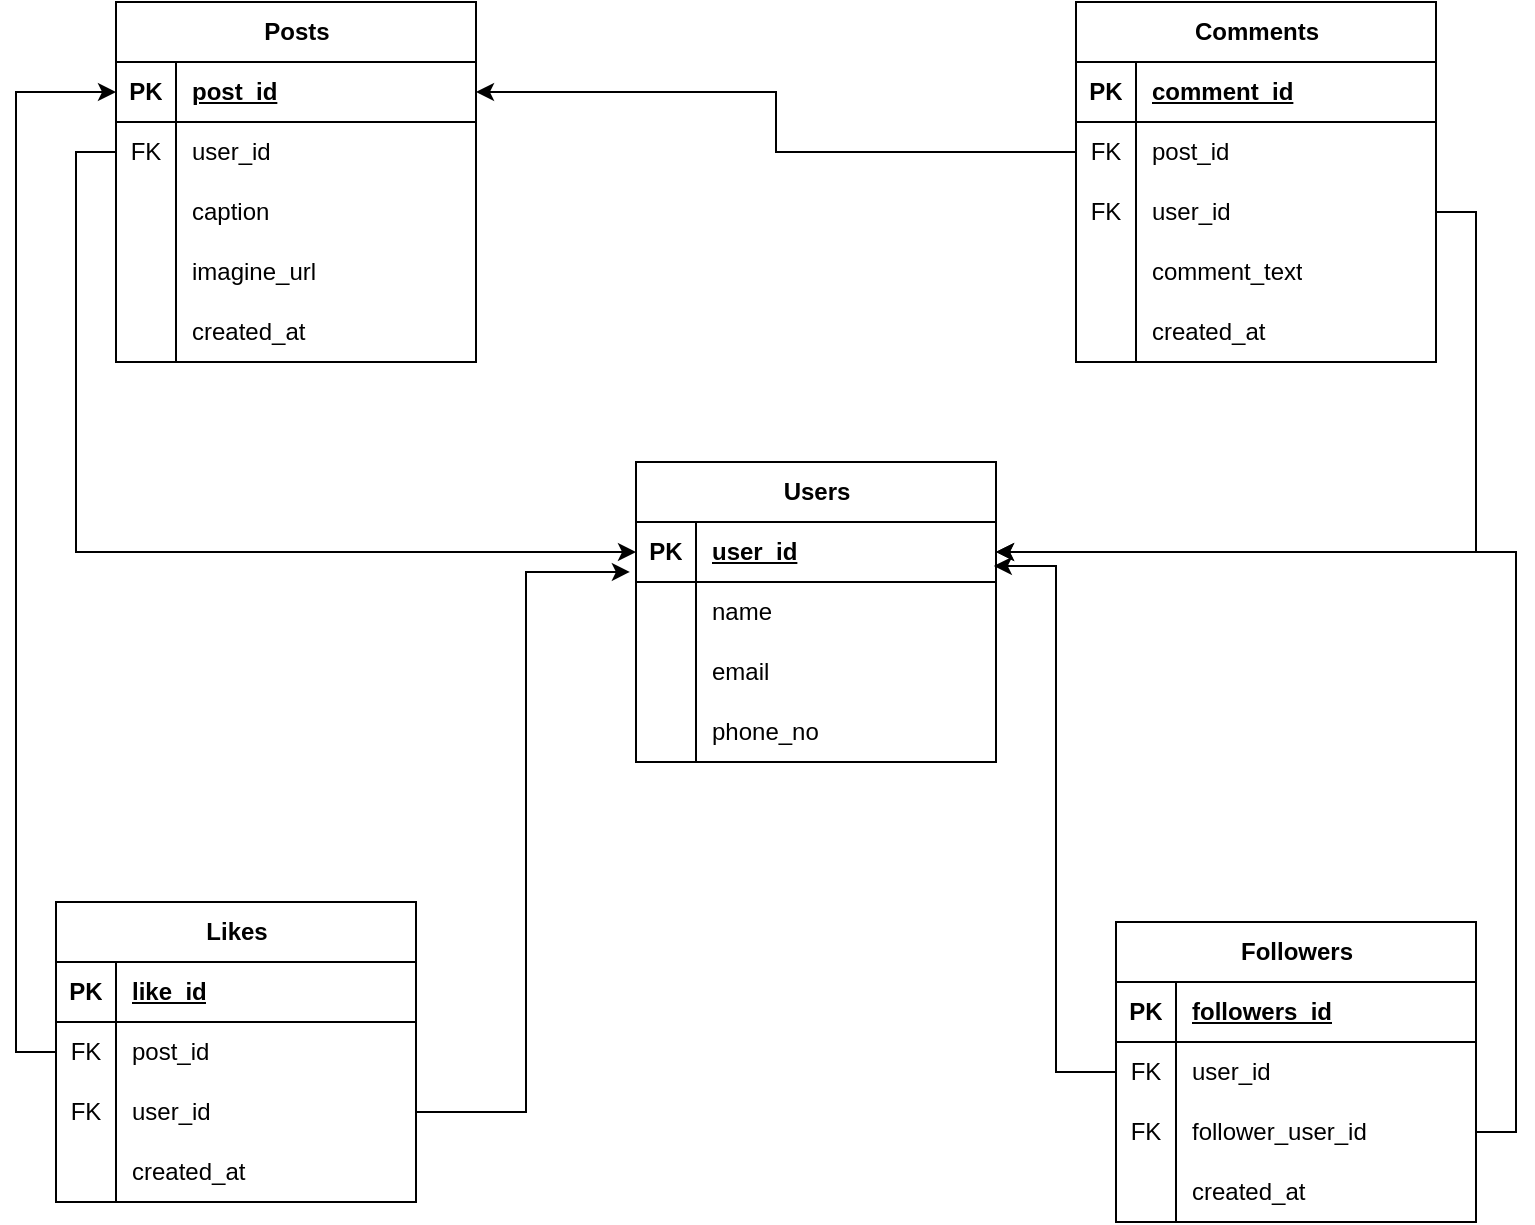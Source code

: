 <mxfile version="22.1.3" type="google">
  <diagram name="Page-1" id="LvxyWCkZR1qZwTeXlQBC">
    <mxGraphModel grid="1" page="1" gridSize="10" guides="1" tooltips="1" connect="1" arrows="1" fold="1" pageScale="1" pageWidth="827" pageHeight="1169" background="none" math="0" shadow="0">
      <root>
        <mxCell id="0" />
        <mxCell id="1" parent="0" />
        <mxCell id="7hJOY-DlqFSjahFMqB9q-1" value="Users" style="shape=table;startSize=30;container=1;collapsible=1;childLayout=tableLayout;fixedRows=1;rowLines=0;fontStyle=1;align=center;resizeLast=1;html=1;" vertex="1" parent="1">
          <mxGeometry x="340" y="290" width="180" height="150" as="geometry" />
        </mxCell>
        <mxCell id="7hJOY-DlqFSjahFMqB9q-2" value="" style="shape=tableRow;horizontal=0;startSize=0;swimlaneHead=0;swimlaneBody=0;fillColor=none;collapsible=0;dropTarget=0;points=[[0,0.5],[1,0.5]];portConstraint=eastwest;top=0;left=0;right=0;bottom=1;" vertex="1" parent="7hJOY-DlqFSjahFMqB9q-1">
          <mxGeometry y="30" width="180" height="30" as="geometry" />
        </mxCell>
        <mxCell id="7hJOY-DlqFSjahFMqB9q-3" value="PK" style="shape=partialRectangle;connectable=0;fillColor=none;top=0;left=0;bottom=0;right=0;fontStyle=1;overflow=hidden;whiteSpace=wrap;html=1;" vertex="1" parent="7hJOY-DlqFSjahFMqB9q-2">
          <mxGeometry width="30" height="30" as="geometry">
            <mxRectangle width="30" height="30" as="alternateBounds" />
          </mxGeometry>
        </mxCell>
        <mxCell id="7hJOY-DlqFSjahFMqB9q-4" value="user_id" style="shape=partialRectangle;connectable=0;fillColor=none;top=0;left=0;bottom=0;right=0;align=left;spacingLeft=6;fontStyle=5;overflow=hidden;whiteSpace=wrap;html=1;" vertex="1" parent="7hJOY-DlqFSjahFMqB9q-2">
          <mxGeometry x="30" width="150" height="30" as="geometry">
            <mxRectangle width="150" height="30" as="alternateBounds" />
          </mxGeometry>
        </mxCell>
        <mxCell id="7hJOY-DlqFSjahFMqB9q-5" value="" style="shape=tableRow;horizontal=0;startSize=0;swimlaneHead=0;swimlaneBody=0;fillColor=none;collapsible=0;dropTarget=0;points=[[0,0.5],[1,0.5]];portConstraint=eastwest;top=0;left=0;right=0;bottom=0;" vertex="1" parent="7hJOY-DlqFSjahFMqB9q-1">
          <mxGeometry y="60" width="180" height="30" as="geometry" />
        </mxCell>
        <mxCell id="7hJOY-DlqFSjahFMqB9q-6" value="" style="shape=partialRectangle;connectable=0;fillColor=none;top=0;left=0;bottom=0;right=0;editable=1;overflow=hidden;whiteSpace=wrap;html=1;" vertex="1" parent="7hJOY-DlqFSjahFMqB9q-5">
          <mxGeometry width="30" height="30" as="geometry">
            <mxRectangle width="30" height="30" as="alternateBounds" />
          </mxGeometry>
        </mxCell>
        <mxCell id="7hJOY-DlqFSjahFMqB9q-7" value="name" style="shape=partialRectangle;connectable=0;fillColor=none;top=0;left=0;bottom=0;right=0;align=left;spacingLeft=6;overflow=hidden;whiteSpace=wrap;html=1;" vertex="1" parent="7hJOY-DlqFSjahFMqB9q-5">
          <mxGeometry x="30" width="150" height="30" as="geometry">
            <mxRectangle width="150" height="30" as="alternateBounds" />
          </mxGeometry>
        </mxCell>
        <mxCell id="7hJOY-DlqFSjahFMqB9q-8" value="" style="shape=tableRow;horizontal=0;startSize=0;swimlaneHead=0;swimlaneBody=0;fillColor=none;collapsible=0;dropTarget=0;points=[[0,0.5],[1,0.5]];portConstraint=eastwest;top=0;left=0;right=0;bottom=0;" vertex="1" parent="7hJOY-DlqFSjahFMqB9q-1">
          <mxGeometry y="90" width="180" height="30" as="geometry" />
        </mxCell>
        <mxCell id="7hJOY-DlqFSjahFMqB9q-9" value="" style="shape=partialRectangle;connectable=0;fillColor=none;top=0;left=0;bottom=0;right=0;editable=1;overflow=hidden;whiteSpace=wrap;html=1;" vertex="1" parent="7hJOY-DlqFSjahFMqB9q-8">
          <mxGeometry width="30" height="30" as="geometry">
            <mxRectangle width="30" height="30" as="alternateBounds" />
          </mxGeometry>
        </mxCell>
        <mxCell id="7hJOY-DlqFSjahFMqB9q-10" value="email" style="shape=partialRectangle;connectable=0;fillColor=none;top=0;left=0;bottom=0;right=0;align=left;spacingLeft=6;overflow=hidden;whiteSpace=wrap;html=1;" vertex="1" parent="7hJOY-DlqFSjahFMqB9q-8">
          <mxGeometry x="30" width="150" height="30" as="geometry">
            <mxRectangle width="150" height="30" as="alternateBounds" />
          </mxGeometry>
        </mxCell>
        <mxCell id="7hJOY-DlqFSjahFMqB9q-11" value="" style="shape=tableRow;horizontal=0;startSize=0;swimlaneHead=0;swimlaneBody=0;fillColor=none;collapsible=0;dropTarget=0;points=[[0,0.5],[1,0.5]];portConstraint=eastwest;top=0;left=0;right=0;bottom=0;" vertex="1" parent="7hJOY-DlqFSjahFMqB9q-1">
          <mxGeometry y="120" width="180" height="30" as="geometry" />
        </mxCell>
        <mxCell id="7hJOY-DlqFSjahFMqB9q-12" value="" style="shape=partialRectangle;connectable=0;fillColor=none;top=0;left=0;bottom=0;right=0;editable=1;overflow=hidden;whiteSpace=wrap;html=1;" vertex="1" parent="7hJOY-DlqFSjahFMqB9q-11">
          <mxGeometry width="30" height="30" as="geometry">
            <mxRectangle width="30" height="30" as="alternateBounds" />
          </mxGeometry>
        </mxCell>
        <mxCell id="7hJOY-DlqFSjahFMqB9q-13" value="phone_no" style="shape=partialRectangle;connectable=0;fillColor=none;top=0;left=0;bottom=0;right=0;align=left;spacingLeft=6;overflow=hidden;whiteSpace=wrap;html=1;" vertex="1" parent="7hJOY-DlqFSjahFMqB9q-11">
          <mxGeometry x="30" width="150" height="30" as="geometry">
            <mxRectangle width="150" height="30" as="alternateBounds" />
          </mxGeometry>
        </mxCell>
        <mxCell id="7hJOY-DlqFSjahFMqB9q-27" value="Comments" style="shape=table;startSize=30;container=1;collapsible=1;childLayout=tableLayout;fixedRows=1;rowLines=0;fontStyle=1;align=center;resizeLast=1;html=1;" vertex="1" parent="1">
          <mxGeometry x="560" y="60" width="180" height="180" as="geometry" />
        </mxCell>
        <mxCell id="7hJOY-DlqFSjahFMqB9q-28" value="" style="shape=tableRow;horizontal=0;startSize=0;swimlaneHead=0;swimlaneBody=0;fillColor=none;collapsible=0;dropTarget=0;points=[[0,0.5],[1,0.5]];portConstraint=eastwest;top=0;left=0;right=0;bottom=1;" vertex="1" parent="7hJOY-DlqFSjahFMqB9q-27">
          <mxGeometry y="30" width="180" height="30" as="geometry" />
        </mxCell>
        <mxCell id="7hJOY-DlqFSjahFMqB9q-29" value="PK" style="shape=partialRectangle;connectable=0;fillColor=none;top=0;left=0;bottom=0;right=0;fontStyle=1;overflow=hidden;whiteSpace=wrap;html=1;" vertex="1" parent="7hJOY-DlqFSjahFMqB9q-28">
          <mxGeometry width="30" height="30" as="geometry">
            <mxRectangle width="30" height="30" as="alternateBounds" />
          </mxGeometry>
        </mxCell>
        <mxCell id="7hJOY-DlqFSjahFMqB9q-30" value="comment_id" style="shape=partialRectangle;connectable=0;fillColor=none;top=0;left=0;bottom=0;right=0;align=left;spacingLeft=6;fontStyle=5;overflow=hidden;whiteSpace=wrap;html=1;" vertex="1" parent="7hJOY-DlqFSjahFMqB9q-28">
          <mxGeometry x="30" width="150" height="30" as="geometry">
            <mxRectangle width="150" height="30" as="alternateBounds" />
          </mxGeometry>
        </mxCell>
        <mxCell id="7hJOY-DlqFSjahFMqB9q-31" value="" style="shape=tableRow;horizontal=0;startSize=0;swimlaneHead=0;swimlaneBody=0;fillColor=none;collapsible=0;dropTarget=0;points=[[0,0.5],[1,0.5]];portConstraint=eastwest;top=0;left=0;right=0;bottom=0;" vertex="1" parent="7hJOY-DlqFSjahFMqB9q-27">
          <mxGeometry y="60" width="180" height="30" as="geometry" />
        </mxCell>
        <mxCell id="7hJOY-DlqFSjahFMqB9q-32" value="FK" style="shape=partialRectangle;connectable=0;fillColor=none;top=0;left=0;bottom=0;right=0;editable=1;overflow=hidden;whiteSpace=wrap;html=1;" vertex="1" parent="7hJOY-DlqFSjahFMqB9q-31">
          <mxGeometry width="30" height="30" as="geometry">
            <mxRectangle width="30" height="30" as="alternateBounds" />
          </mxGeometry>
        </mxCell>
        <mxCell id="7hJOY-DlqFSjahFMqB9q-33" value="post_id" style="shape=partialRectangle;connectable=0;fillColor=none;top=0;left=0;bottom=0;right=0;align=left;spacingLeft=6;overflow=hidden;whiteSpace=wrap;html=1;" vertex="1" parent="7hJOY-DlqFSjahFMqB9q-31">
          <mxGeometry x="30" width="150" height="30" as="geometry">
            <mxRectangle width="150" height="30" as="alternateBounds" />
          </mxGeometry>
        </mxCell>
        <mxCell id="7hJOY-DlqFSjahFMqB9q-34" value="" style="shape=tableRow;horizontal=0;startSize=0;swimlaneHead=0;swimlaneBody=0;fillColor=none;collapsible=0;dropTarget=0;points=[[0,0.5],[1,0.5]];portConstraint=eastwest;top=0;left=0;right=0;bottom=0;" vertex="1" parent="7hJOY-DlqFSjahFMqB9q-27">
          <mxGeometry y="90" width="180" height="30" as="geometry" />
        </mxCell>
        <mxCell id="7hJOY-DlqFSjahFMqB9q-35" value="FK" style="shape=partialRectangle;connectable=0;fillColor=none;top=0;left=0;bottom=0;right=0;editable=1;overflow=hidden;whiteSpace=wrap;html=1;" vertex="1" parent="7hJOY-DlqFSjahFMqB9q-34">
          <mxGeometry width="30" height="30" as="geometry">
            <mxRectangle width="30" height="30" as="alternateBounds" />
          </mxGeometry>
        </mxCell>
        <mxCell id="7hJOY-DlqFSjahFMqB9q-36" value="user_id" style="shape=partialRectangle;connectable=0;fillColor=none;top=0;left=0;bottom=0;right=0;align=left;spacingLeft=6;overflow=hidden;whiteSpace=wrap;html=1;" vertex="1" parent="7hJOY-DlqFSjahFMqB9q-34">
          <mxGeometry x="30" width="150" height="30" as="geometry">
            <mxRectangle width="150" height="30" as="alternateBounds" />
          </mxGeometry>
        </mxCell>
        <mxCell id="7hJOY-DlqFSjahFMqB9q-37" value="" style="shape=tableRow;horizontal=0;startSize=0;swimlaneHead=0;swimlaneBody=0;fillColor=none;collapsible=0;dropTarget=0;points=[[0,0.5],[1,0.5]];portConstraint=eastwest;top=0;left=0;right=0;bottom=0;" vertex="1" parent="7hJOY-DlqFSjahFMqB9q-27">
          <mxGeometry y="120" width="180" height="30" as="geometry" />
        </mxCell>
        <mxCell id="7hJOY-DlqFSjahFMqB9q-38" value="" style="shape=partialRectangle;connectable=0;fillColor=none;top=0;left=0;bottom=0;right=0;editable=1;overflow=hidden;whiteSpace=wrap;html=1;" vertex="1" parent="7hJOY-DlqFSjahFMqB9q-37">
          <mxGeometry width="30" height="30" as="geometry">
            <mxRectangle width="30" height="30" as="alternateBounds" />
          </mxGeometry>
        </mxCell>
        <mxCell id="7hJOY-DlqFSjahFMqB9q-39" value="comment_text" style="shape=partialRectangle;connectable=0;fillColor=none;top=0;left=0;bottom=0;right=0;align=left;spacingLeft=6;overflow=hidden;whiteSpace=wrap;html=1;" vertex="1" parent="7hJOY-DlqFSjahFMqB9q-37">
          <mxGeometry x="30" width="150" height="30" as="geometry">
            <mxRectangle width="150" height="30" as="alternateBounds" />
          </mxGeometry>
        </mxCell>
        <mxCell id="7hJOY-DlqFSjahFMqB9q-75" style="shape=tableRow;horizontal=0;startSize=0;swimlaneHead=0;swimlaneBody=0;fillColor=none;collapsible=0;dropTarget=0;points=[[0,0.5],[1,0.5]];portConstraint=eastwest;top=0;left=0;right=0;bottom=0;" vertex="1" parent="7hJOY-DlqFSjahFMqB9q-27">
          <mxGeometry y="150" width="180" height="30" as="geometry" />
        </mxCell>
        <mxCell id="7hJOY-DlqFSjahFMqB9q-76" style="shape=partialRectangle;connectable=0;fillColor=none;top=0;left=0;bottom=0;right=0;editable=1;overflow=hidden;whiteSpace=wrap;html=1;" vertex="1" parent="7hJOY-DlqFSjahFMqB9q-75">
          <mxGeometry width="30" height="30" as="geometry">
            <mxRectangle width="30" height="30" as="alternateBounds" />
          </mxGeometry>
        </mxCell>
        <mxCell id="7hJOY-DlqFSjahFMqB9q-77" value="created_at" style="shape=partialRectangle;connectable=0;fillColor=none;top=0;left=0;bottom=0;right=0;align=left;spacingLeft=6;overflow=hidden;whiteSpace=wrap;html=1;" vertex="1" parent="7hJOY-DlqFSjahFMqB9q-75">
          <mxGeometry x="30" width="150" height="30" as="geometry">
            <mxRectangle width="150" height="30" as="alternateBounds" />
          </mxGeometry>
        </mxCell>
        <mxCell id="7hJOY-DlqFSjahFMqB9q-41" value="Likes" style="shape=table;startSize=30;container=1;collapsible=1;childLayout=tableLayout;fixedRows=1;rowLines=0;fontStyle=1;align=center;resizeLast=1;html=1;" vertex="1" parent="1">
          <mxGeometry x="50" y="510" width="180" height="150" as="geometry" />
        </mxCell>
        <mxCell id="7hJOY-DlqFSjahFMqB9q-42" value="" style="shape=tableRow;horizontal=0;startSize=0;swimlaneHead=0;swimlaneBody=0;fillColor=none;collapsible=0;dropTarget=0;points=[[0,0.5],[1,0.5]];portConstraint=eastwest;top=0;left=0;right=0;bottom=1;" vertex="1" parent="7hJOY-DlqFSjahFMqB9q-41">
          <mxGeometry y="30" width="180" height="30" as="geometry" />
        </mxCell>
        <mxCell id="7hJOY-DlqFSjahFMqB9q-43" value="PK" style="shape=partialRectangle;connectable=0;fillColor=none;top=0;left=0;bottom=0;right=0;fontStyle=1;overflow=hidden;whiteSpace=wrap;html=1;" vertex="1" parent="7hJOY-DlqFSjahFMqB9q-42">
          <mxGeometry width="30" height="30" as="geometry">
            <mxRectangle width="30" height="30" as="alternateBounds" />
          </mxGeometry>
        </mxCell>
        <mxCell id="7hJOY-DlqFSjahFMqB9q-44" value="like_id" style="shape=partialRectangle;connectable=0;fillColor=none;top=0;left=0;bottom=0;right=0;align=left;spacingLeft=6;fontStyle=5;overflow=hidden;whiteSpace=wrap;html=1;" vertex="1" parent="7hJOY-DlqFSjahFMqB9q-42">
          <mxGeometry x="30" width="150" height="30" as="geometry">
            <mxRectangle width="150" height="30" as="alternateBounds" />
          </mxGeometry>
        </mxCell>
        <mxCell id="7hJOY-DlqFSjahFMqB9q-45" value="" style="shape=tableRow;horizontal=0;startSize=0;swimlaneHead=0;swimlaneBody=0;fillColor=none;collapsible=0;dropTarget=0;points=[[0,0.5],[1,0.5]];portConstraint=eastwest;top=0;left=0;right=0;bottom=0;" vertex="1" parent="7hJOY-DlqFSjahFMqB9q-41">
          <mxGeometry y="60" width="180" height="30" as="geometry" />
        </mxCell>
        <mxCell id="7hJOY-DlqFSjahFMqB9q-46" value="FK" style="shape=partialRectangle;connectable=0;fillColor=none;top=0;left=0;bottom=0;right=0;editable=1;overflow=hidden;whiteSpace=wrap;html=1;" vertex="1" parent="7hJOY-DlqFSjahFMqB9q-45">
          <mxGeometry width="30" height="30" as="geometry">
            <mxRectangle width="30" height="30" as="alternateBounds" />
          </mxGeometry>
        </mxCell>
        <mxCell id="7hJOY-DlqFSjahFMqB9q-47" value="post_id" style="shape=partialRectangle;connectable=0;fillColor=none;top=0;left=0;bottom=0;right=0;align=left;spacingLeft=6;overflow=hidden;whiteSpace=wrap;html=1;" vertex="1" parent="7hJOY-DlqFSjahFMqB9q-45">
          <mxGeometry x="30" width="150" height="30" as="geometry">
            <mxRectangle width="150" height="30" as="alternateBounds" />
          </mxGeometry>
        </mxCell>
        <mxCell id="7hJOY-DlqFSjahFMqB9q-48" value="" style="shape=tableRow;horizontal=0;startSize=0;swimlaneHead=0;swimlaneBody=0;fillColor=none;collapsible=0;dropTarget=0;points=[[0,0.5],[1,0.5]];portConstraint=eastwest;top=0;left=0;right=0;bottom=0;" vertex="1" parent="7hJOY-DlqFSjahFMqB9q-41">
          <mxGeometry y="90" width="180" height="30" as="geometry" />
        </mxCell>
        <mxCell id="7hJOY-DlqFSjahFMqB9q-49" value="FK" style="shape=partialRectangle;connectable=0;fillColor=none;top=0;left=0;bottom=0;right=0;editable=1;overflow=hidden;whiteSpace=wrap;html=1;" vertex="1" parent="7hJOY-DlqFSjahFMqB9q-48">
          <mxGeometry width="30" height="30" as="geometry">
            <mxRectangle width="30" height="30" as="alternateBounds" />
          </mxGeometry>
        </mxCell>
        <mxCell id="7hJOY-DlqFSjahFMqB9q-50" value="user_id" style="shape=partialRectangle;connectable=0;fillColor=none;top=0;left=0;bottom=0;right=0;align=left;spacingLeft=6;overflow=hidden;whiteSpace=wrap;html=1;" vertex="1" parent="7hJOY-DlqFSjahFMqB9q-48">
          <mxGeometry x="30" width="150" height="30" as="geometry">
            <mxRectangle width="150" height="30" as="alternateBounds" />
          </mxGeometry>
        </mxCell>
        <mxCell id="7hJOY-DlqFSjahFMqB9q-51" value="" style="shape=tableRow;horizontal=0;startSize=0;swimlaneHead=0;swimlaneBody=0;fillColor=none;collapsible=0;dropTarget=0;points=[[0,0.5],[1,0.5]];portConstraint=eastwest;top=0;left=0;right=0;bottom=0;" vertex="1" parent="7hJOY-DlqFSjahFMqB9q-41">
          <mxGeometry y="120" width="180" height="30" as="geometry" />
        </mxCell>
        <mxCell id="7hJOY-DlqFSjahFMqB9q-52" value="" style="shape=partialRectangle;connectable=0;fillColor=none;top=0;left=0;bottom=0;right=0;editable=1;overflow=hidden;whiteSpace=wrap;html=1;" vertex="1" parent="7hJOY-DlqFSjahFMqB9q-51">
          <mxGeometry width="30" height="30" as="geometry">
            <mxRectangle width="30" height="30" as="alternateBounds" />
          </mxGeometry>
        </mxCell>
        <mxCell id="7hJOY-DlqFSjahFMqB9q-53" value="created_at" style="shape=partialRectangle;connectable=0;fillColor=none;top=0;left=0;bottom=0;right=0;align=left;spacingLeft=6;overflow=hidden;whiteSpace=wrap;html=1;" vertex="1" parent="7hJOY-DlqFSjahFMqB9q-51">
          <mxGeometry x="30" width="150" height="30" as="geometry">
            <mxRectangle width="150" height="30" as="alternateBounds" />
          </mxGeometry>
        </mxCell>
        <mxCell id="7hJOY-DlqFSjahFMqB9q-54" value="Followers&lt;br&gt;" style="shape=table;startSize=30;container=1;collapsible=1;childLayout=tableLayout;fixedRows=1;rowLines=0;fontStyle=1;align=center;resizeLast=1;html=1;" vertex="1" parent="1">
          <mxGeometry x="580" y="520" width="180" height="150" as="geometry" />
        </mxCell>
        <mxCell id="7hJOY-DlqFSjahFMqB9q-55" value="" style="shape=tableRow;horizontal=0;startSize=0;swimlaneHead=0;swimlaneBody=0;fillColor=none;collapsible=0;dropTarget=0;points=[[0,0.5],[1,0.5]];portConstraint=eastwest;top=0;left=0;right=0;bottom=1;" vertex="1" parent="7hJOY-DlqFSjahFMqB9q-54">
          <mxGeometry y="30" width="180" height="30" as="geometry" />
        </mxCell>
        <mxCell id="7hJOY-DlqFSjahFMqB9q-56" value="PK" style="shape=partialRectangle;connectable=0;fillColor=none;top=0;left=0;bottom=0;right=0;fontStyle=1;overflow=hidden;whiteSpace=wrap;html=1;" vertex="1" parent="7hJOY-DlqFSjahFMqB9q-55">
          <mxGeometry width="30" height="30" as="geometry">
            <mxRectangle width="30" height="30" as="alternateBounds" />
          </mxGeometry>
        </mxCell>
        <mxCell id="7hJOY-DlqFSjahFMqB9q-57" value="followers_id" style="shape=partialRectangle;connectable=0;fillColor=none;top=0;left=0;bottom=0;right=0;align=left;spacingLeft=6;fontStyle=5;overflow=hidden;whiteSpace=wrap;html=1;" vertex="1" parent="7hJOY-DlqFSjahFMqB9q-55">
          <mxGeometry x="30" width="150" height="30" as="geometry">
            <mxRectangle width="150" height="30" as="alternateBounds" />
          </mxGeometry>
        </mxCell>
        <mxCell id="7hJOY-DlqFSjahFMqB9q-58" value="" style="shape=tableRow;horizontal=0;startSize=0;swimlaneHead=0;swimlaneBody=0;fillColor=none;collapsible=0;dropTarget=0;points=[[0,0.5],[1,0.5]];portConstraint=eastwest;top=0;left=0;right=0;bottom=0;" vertex="1" parent="7hJOY-DlqFSjahFMqB9q-54">
          <mxGeometry y="60" width="180" height="30" as="geometry" />
        </mxCell>
        <mxCell id="7hJOY-DlqFSjahFMqB9q-59" value="FK" style="shape=partialRectangle;connectable=0;fillColor=none;top=0;left=0;bottom=0;right=0;editable=1;overflow=hidden;whiteSpace=wrap;html=1;" vertex="1" parent="7hJOY-DlqFSjahFMqB9q-58">
          <mxGeometry width="30" height="30" as="geometry">
            <mxRectangle width="30" height="30" as="alternateBounds" />
          </mxGeometry>
        </mxCell>
        <mxCell id="7hJOY-DlqFSjahFMqB9q-60" value="user_id" style="shape=partialRectangle;connectable=0;fillColor=none;top=0;left=0;bottom=0;right=0;align=left;spacingLeft=6;overflow=hidden;whiteSpace=wrap;html=1;" vertex="1" parent="7hJOY-DlqFSjahFMqB9q-58">
          <mxGeometry x="30" width="150" height="30" as="geometry">
            <mxRectangle width="150" height="30" as="alternateBounds" />
          </mxGeometry>
        </mxCell>
        <mxCell id="7hJOY-DlqFSjahFMqB9q-61" value="" style="shape=tableRow;horizontal=0;startSize=0;swimlaneHead=0;swimlaneBody=0;fillColor=none;collapsible=0;dropTarget=0;points=[[0,0.5],[1,0.5]];portConstraint=eastwest;top=0;left=0;right=0;bottom=0;" vertex="1" parent="7hJOY-DlqFSjahFMqB9q-54">
          <mxGeometry y="90" width="180" height="30" as="geometry" />
        </mxCell>
        <mxCell id="7hJOY-DlqFSjahFMqB9q-62" value="FK" style="shape=partialRectangle;connectable=0;fillColor=none;top=0;left=0;bottom=0;right=0;editable=1;overflow=hidden;whiteSpace=wrap;html=1;" vertex="1" parent="7hJOY-DlqFSjahFMqB9q-61">
          <mxGeometry width="30" height="30" as="geometry">
            <mxRectangle width="30" height="30" as="alternateBounds" />
          </mxGeometry>
        </mxCell>
        <mxCell id="7hJOY-DlqFSjahFMqB9q-63" value="follower_user_id" style="shape=partialRectangle;connectable=0;fillColor=none;top=0;left=0;bottom=0;right=0;align=left;spacingLeft=6;overflow=hidden;whiteSpace=wrap;html=1;" vertex="1" parent="7hJOY-DlqFSjahFMqB9q-61">
          <mxGeometry x="30" width="150" height="30" as="geometry">
            <mxRectangle width="150" height="30" as="alternateBounds" />
          </mxGeometry>
        </mxCell>
        <mxCell id="7hJOY-DlqFSjahFMqB9q-64" value="" style="shape=tableRow;horizontal=0;startSize=0;swimlaneHead=0;swimlaneBody=0;fillColor=none;collapsible=0;dropTarget=0;points=[[0,0.5],[1,0.5]];portConstraint=eastwest;top=0;left=0;right=0;bottom=0;" vertex="1" parent="7hJOY-DlqFSjahFMqB9q-54">
          <mxGeometry y="120" width="180" height="30" as="geometry" />
        </mxCell>
        <mxCell id="7hJOY-DlqFSjahFMqB9q-65" value="" style="shape=partialRectangle;connectable=0;fillColor=none;top=0;left=0;bottom=0;right=0;editable=1;overflow=hidden;whiteSpace=wrap;html=1;" vertex="1" parent="7hJOY-DlqFSjahFMqB9q-64">
          <mxGeometry width="30" height="30" as="geometry">
            <mxRectangle width="30" height="30" as="alternateBounds" />
          </mxGeometry>
        </mxCell>
        <mxCell id="7hJOY-DlqFSjahFMqB9q-66" value="created_at" style="shape=partialRectangle;connectable=0;fillColor=none;top=0;left=0;bottom=0;right=0;align=left;spacingLeft=6;overflow=hidden;whiteSpace=wrap;html=1;" vertex="1" parent="7hJOY-DlqFSjahFMqB9q-64">
          <mxGeometry x="30" width="150" height="30" as="geometry">
            <mxRectangle width="150" height="30" as="alternateBounds" />
          </mxGeometry>
        </mxCell>
        <mxCell id="7hJOY-DlqFSjahFMqB9q-78" value="Posts" style="shape=table;startSize=30;container=1;collapsible=1;childLayout=tableLayout;fixedRows=1;rowLines=0;fontStyle=1;align=center;resizeLast=1;html=1;" vertex="1" parent="1">
          <mxGeometry x="80" y="60" width="180" height="180" as="geometry" />
        </mxCell>
        <mxCell id="7hJOY-DlqFSjahFMqB9q-79" value="" style="shape=tableRow;horizontal=0;startSize=0;swimlaneHead=0;swimlaneBody=0;fillColor=none;collapsible=0;dropTarget=0;points=[[0,0.5],[1,0.5]];portConstraint=eastwest;top=0;left=0;right=0;bottom=1;" vertex="1" parent="7hJOY-DlqFSjahFMqB9q-78">
          <mxGeometry y="30" width="180" height="30" as="geometry" />
        </mxCell>
        <mxCell id="7hJOY-DlqFSjahFMqB9q-80" value="PK" style="shape=partialRectangle;connectable=0;fillColor=none;top=0;left=0;bottom=0;right=0;fontStyle=1;overflow=hidden;whiteSpace=wrap;html=1;" vertex="1" parent="7hJOY-DlqFSjahFMqB9q-79">
          <mxGeometry width="30" height="30" as="geometry">
            <mxRectangle width="30" height="30" as="alternateBounds" />
          </mxGeometry>
        </mxCell>
        <mxCell id="7hJOY-DlqFSjahFMqB9q-81" value="post_id" style="shape=partialRectangle;connectable=0;fillColor=none;top=0;left=0;bottom=0;right=0;align=left;spacingLeft=6;fontStyle=5;overflow=hidden;whiteSpace=wrap;html=1;" vertex="1" parent="7hJOY-DlqFSjahFMqB9q-79">
          <mxGeometry x="30" width="150" height="30" as="geometry">
            <mxRectangle width="150" height="30" as="alternateBounds" />
          </mxGeometry>
        </mxCell>
        <mxCell id="7hJOY-DlqFSjahFMqB9q-82" value="" style="shape=tableRow;horizontal=0;startSize=0;swimlaneHead=0;swimlaneBody=0;fillColor=none;collapsible=0;dropTarget=0;points=[[0,0.5],[1,0.5]];portConstraint=eastwest;top=0;left=0;right=0;bottom=0;" vertex="1" parent="7hJOY-DlqFSjahFMqB9q-78">
          <mxGeometry y="60" width="180" height="30" as="geometry" />
        </mxCell>
        <mxCell id="7hJOY-DlqFSjahFMqB9q-83" value="FK" style="shape=partialRectangle;connectable=0;fillColor=none;top=0;left=0;bottom=0;right=0;editable=1;overflow=hidden;whiteSpace=wrap;html=1;" vertex="1" parent="7hJOY-DlqFSjahFMqB9q-82">
          <mxGeometry width="30" height="30" as="geometry">
            <mxRectangle width="30" height="30" as="alternateBounds" />
          </mxGeometry>
        </mxCell>
        <mxCell id="7hJOY-DlqFSjahFMqB9q-84" value="user_id" style="shape=partialRectangle;connectable=0;fillColor=none;top=0;left=0;bottom=0;right=0;align=left;spacingLeft=6;overflow=hidden;whiteSpace=wrap;html=1;" vertex="1" parent="7hJOY-DlqFSjahFMqB9q-82">
          <mxGeometry x="30" width="150" height="30" as="geometry">
            <mxRectangle width="150" height="30" as="alternateBounds" />
          </mxGeometry>
        </mxCell>
        <mxCell id="7hJOY-DlqFSjahFMqB9q-85" value="" style="shape=tableRow;horizontal=0;startSize=0;swimlaneHead=0;swimlaneBody=0;fillColor=none;collapsible=0;dropTarget=0;points=[[0,0.5],[1,0.5]];portConstraint=eastwest;top=0;left=0;right=0;bottom=0;" vertex="1" parent="7hJOY-DlqFSjahFMqB9q-78">
          <mxGeometry y="90" width="180" height="30" as="geometry" />
        </mxCell>
        <mxCell id="7hJOY-DlqFSjahFMqB9q-86" value="" style="shape=partialRectangle;connectable=0;fillColor=none;top=0;left=0;bottom=0;right=0;editable=1;overflow=hidden;whiteSpace=wrap;html=1;" vertex="1" parent="7hJOY-DlqFSjahFMqB9q-85">
          <mxGeometry width="30" height="30" as="geometry">
            <mxRectangle width="30" height="30" as="alternateBounds" />
          </mxGeometry>
        </mxCell>
        <mxCell id="7hJOY-DlqFSjahFMqB9q-87" value="caption" style="shape=partialRectangle;connectable=0;fillColor=none;top=0;left=0;bottom=0;right=0;align=left;spacingLeft=6;overflow=hidden;whiteSpace=wrap;html=1;" vertex="1" parent="7hJOY-DlqFSjahFMqB9q-85">
          <mxGeometry x="30" width="150" height="30" as="geometry">
            <mxRectangle width="150" height="30" as="alternateBounds" />
          </mxGeometry>
        </mxCell>
        <mxCell id="7hJOY-DlqFSjahFMqB9q-88" value="" style="shape=tableRow;horizontal=0;startSize=0;swimlaneHead=0;swimlaneBody=0;fillColor=none;collapsible=0;dropTarget=0;points=[[0,0.5],[1,0.5]];portConstraint=eastwest;top=0;left=0;right=0;bottom=0;" vertex="1" parent="7hJOY-DlqFSjahFMqB9q-78">
          <mxGeometry y="120" width="180" height="30" as="geometry" />
        </mxCell>
        <mxCell id="7hJOY-DlqFSjahFMqB9q-89" value="" style="shape=partialRectangle;connectable=0;fillColor=none;top=0;left=0;bottom=0;right=0;editable=1;overflow=hidden;whiteSpace=wrap;html=1;" vertex="1" parent="7hJOY-DlqFSjahFMqB9q-88">
          <mxGeometry width="30" height="30" as="geometry">
            <mxRectangle width="30" height="30" as="alternateBounds" />
          </mxGeometry>
        </mxCell>
        <mxCell id="7hJOY-DlqFSjahFMqB9q-90" value="imagine_url" style="shape=partialRectangle;connectable=0;fillColor=none;top=0;left=0;bottom=0;right=0;align=left;spacingLeft=6;overflow=hidden;whiteSpace=wrap;html=1;" vertex="1" parent="7hJOY-DlqFSjahFMqB9q-88">
          <mxGeometry x="30" width="150" height="30" as="geometry">
            <mxRectangle width="150" height="30" as="alternateBounds" />
          </mxGeometry>
        </mxCell>
        <mxCell id="7hJOY-DlqFSjahFMqB9q-91" style="shape=tableRow;horizontal=0;startSize=0;swimlaneHead=0;swimlaneBody=0;fillColor=none;collapsible=0;dropTarget=0;points=[[0,0.5],[1,0.5]];portConstraint=eastwest;top=0;left=0;right=0;bottom=0;" vertex="1" parent="7hJOY-DlqFSjahFMqB9q-78">
          <mxGeometry y="150" width="180" height="30" as="geometry" />
        </mxCell>
        <mxCell id="7hJOY-DlqFSjahFMqB9q-92" style="shape=partialRectangle;connectable=0;fillColor=none;top=0;left=0;bottom=0;right=0;editable=1;overflow=hidden;whiteSpace=wrap;html=1;" vertex="1" parent="7hJOY-DlqFSjahFMqB9q-91">
          <mxGeometry width="30" height="30" as="geometry">
            <mxRectangle width="30" height="30" as="alternateBounds" />
          </mxGeometry>
        </mxCell>
        <mxCell id="7hJOY-DlqFSjahFMqB9q-93" value="created_at" style="shape=partialRectangle;connectable=0;fillColor=none;top=0;left=0;bottom=0;right=0;align=left;spacingLeft=6;overflow=hidden;whiteSpace=wrap;html=1;" vertex="1" parent="7hJOY-DlqFSjahFMqB9q-91">
          <mxGeometry x="30" width="150" height="30" as="geometry">
            <mxRectangle width="150" height="30" as="alternateBounds" />
          </mxGeometry>
        </mxCell>
        <mxCell id="7hJOY-DlqFSjahFMqB9q-94" style="edgeStyle=orthogonalEdgeStyle;rounded=0;orthogonalLoop=1;jettySize=auto;html=1;exitX=0;exitY=0.5;exitDx=0;exitDy=0;entryX=0;entryY=0.5;entryDx=0;entryDy=0;" edge="1" parent="1" source="7hJOY-DlqFSjahFMqB9q-82" target="7hJOY-DlqFSjahFMqB9q-2">
          <mxGeometry relative="1" as="geometry" />
        </mxCell>
        <mxCell id="7hJOY-DlqFSjahFMqB9q-96" style="edgeStyle=orthogonalEdgeStyle;rounded=0;orthogonalLoop=1;jettySize=auto;html=1;exitX=0;exitY=0.5;exitDx=0;exitDy=0;entryX=1;entryY=0.5;entryDx=0;entryDy=0;" edge="1" parent="1" source="7hJOY-DlqFSjahFMqB9q-31" target="7hJOY-DlqFSjahFMqB9q-79">
          <mxGeometry relative="1" as="geometry" />
        </mxCell>
        <mxCell id="7hJOY-DlqFSjahFMqB9q-97" style="edgeStyle=orthogonalEdgeStyle;rounded=0;orthogonalLoop=1;jettySize=auto;html=1;exitX=0;exitY=0.5;exitDx=0;exitDy=0;entryX=0;entryY=0.5;entryDx=0;entryDy=0;" edge="1" parent="1" source="7hJOY-DlqFSjahFMqB9q-45" target="7hJOY-DlqFSjahFMqB9q-79">
          <mxGeometry relative="1" as="geometry" />
        </mxCell>
        <mxCell id="7hJOY-DlqFSjahFMqB9q-98" style="edgeStyle=orthogonalEdgeStyle;rounded=0;orthogonalLoop=1;jettySize=auto;html=1;exitX=1;exitY=0.5;exitDx=0;exitDy=0;entryX=-0.017;entryY=0.833;entryDx=0;entryDy=0;entryPerimeter=0;" edge="1" parent="1" source="7hJOY-DlqFSjahFMqB9q-48" target="7hJOY-DlqFSjahFMqB9q-2">
          <mxGeometry relative="1" as="geometry" />
        </mxCell>
        <mxCell id="7hJOY-DlqFSjahFMqB9q-100" style="edgeStyle=orthogonalEdgeStyle;rounded=0;orthogonalLoop=1;jettySize=auto;html=1;exitX=0;exitY=0.5;exitDx=0;exitDy=0;entryX=0.994;entryY=0.733;entryDx=0;entryDy=0;entryPerimeter=0;" edge="1" parent="1" source="7hJOY-DlqFSjahFMqB9q-58" target="7hJOY-DlqFSjahFMqB9q-2">
          <mxGeometry relative="1" as="geometry" />
        </mxCell>
        <mxCell id="7hJOY-DlqFSjahFMqB9q-101" style="edgeStyle=orthogonalEdgeStyle;rounded=0;orthogonalLoop=1;jettySize=auto;html=1;exitX=1;exitY=0.5;exitDx=0;exitDy=0;entryX=1;entryY=0.5;entryDx=0;entryDy=0;" edge="1" parent="1" source="7hJOY-DlqFSjahFMqB9q-34" target="7hJOY-DlqFSjahFMqB9q-2">
          <mxGeometry relative="1" as="geometry" />
        </mxCell>
        <mxCell id="7hJOY-DlqFSjahFMqB9q-102" style="edgeStyle=orthogonalEdgeStyle;rounded=0;orthogonalLoop=1;jettySize=auto;html=1;exitX=1;exitY=0.5;exitDx=0;exitDy=0;entryX=1;entryY=0.5;entryDx=0;entryDy=0;" edge="1" parent="1" source="7hJOY-DlqFSjahFMqB9q-61" target="7hJOY-DlqFSjahFMqB9q-2">
          <mxGeometry relative="1" as="geometry" />
        </mxCell>
      </root>
    </mxGraphModel>
  </diagram>
</mxfile>
